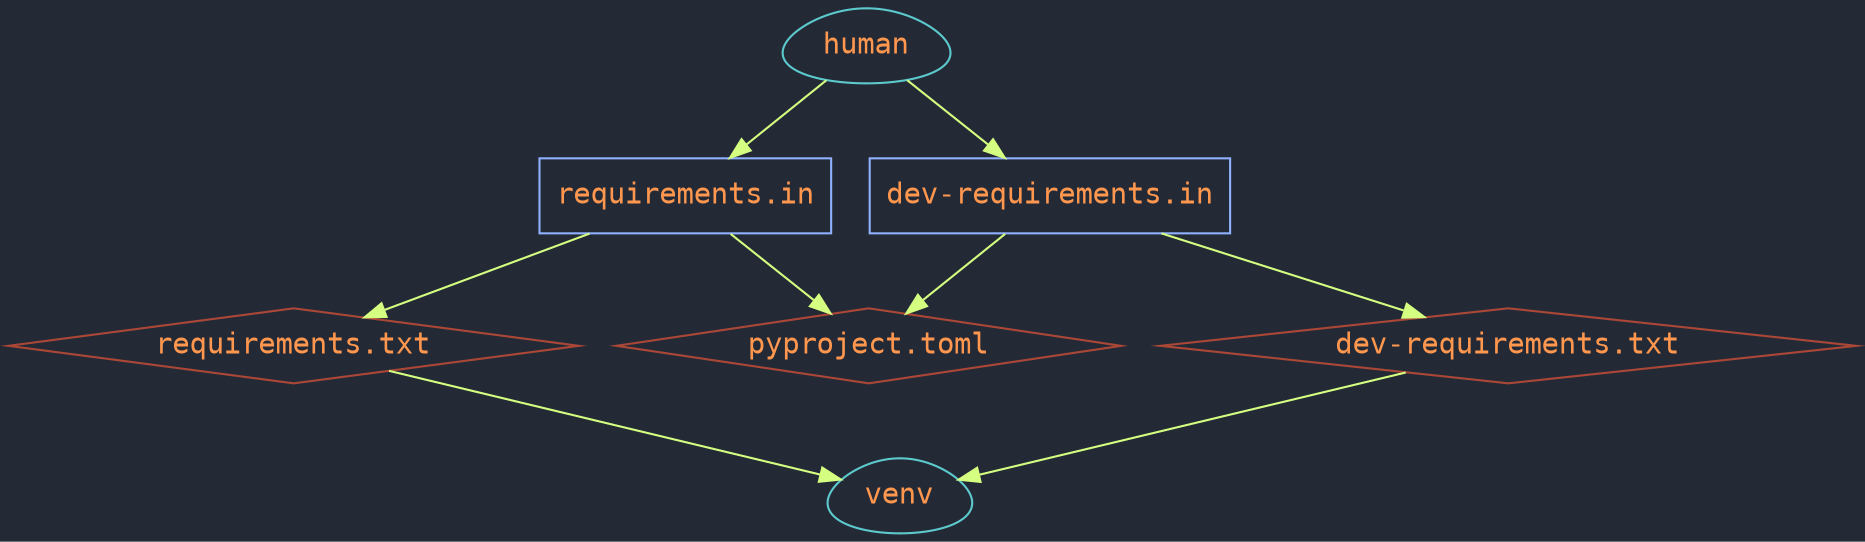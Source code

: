 # dot -Tsvg flow.dot >src/svg/flow.svg 
digraph {
    bgcolor = "#242936";
    edge [color = "#d5ff80"];
    node [fontcolor = "#ff974e"; fontname = "Iosevka Term Custom, ui-monospace, monospace"];
    
    node [color = "#90b1ff"; shape = box];
    "requirements.in";
    "dev-requirements.in";

    node [color = "#5ccacd"; shape = egg];
    "venv";
    "human";

    node [color = "#ab4736"; shape = diamond];
    "requirements.txt";
    "dev-requirements.txt";

    "requirements.in" -> "requirements.txt";
    "dev-requirements.in" -> "dev-requirements.txt";
    "dev-requirements.in" -> "pyproject.toml";
    "requirements.in" -> "pyproject.toml";

    "requirements.txt" -> "venv";
    "dev-requirements.txt" -> "venv";

    "human" -> "requirements.in";
    "human" -> "dev-requirements.in";
}
